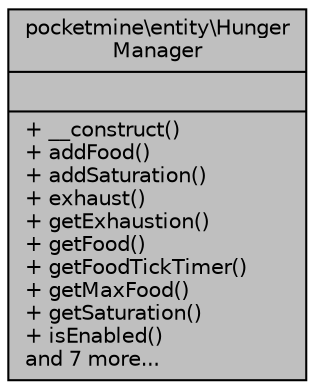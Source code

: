 digraph "pocketmine\entity\HungerManager"
{
 // INTERACTIVE_SVG=YES
 // LATEX_PDF_SIZE
  edge [fontname="Helvetica",fontsize="10",labelfontname="Helvetica",labelfontsize="10"];
  node [fontname="Helvetica",fontsize="10",shape=record];
  Node1 [label="{pocketmine\\entity\\Hunger\lManager\n||+ __construct()\l+ addFood()\l+ addSaturation()\l+ exhaust()\l+ getExhaustion()\l+ getFood()\l+ getFoodTickTimer()\l+ getMaxFood()\l+ getSaturation()\l+ isEnabled()\land 7 more...\l}",height=0.2,width=0.4,color="black", fillcolor="grey75", style="filled", fontcolor="black",tooltip=" "];
}
